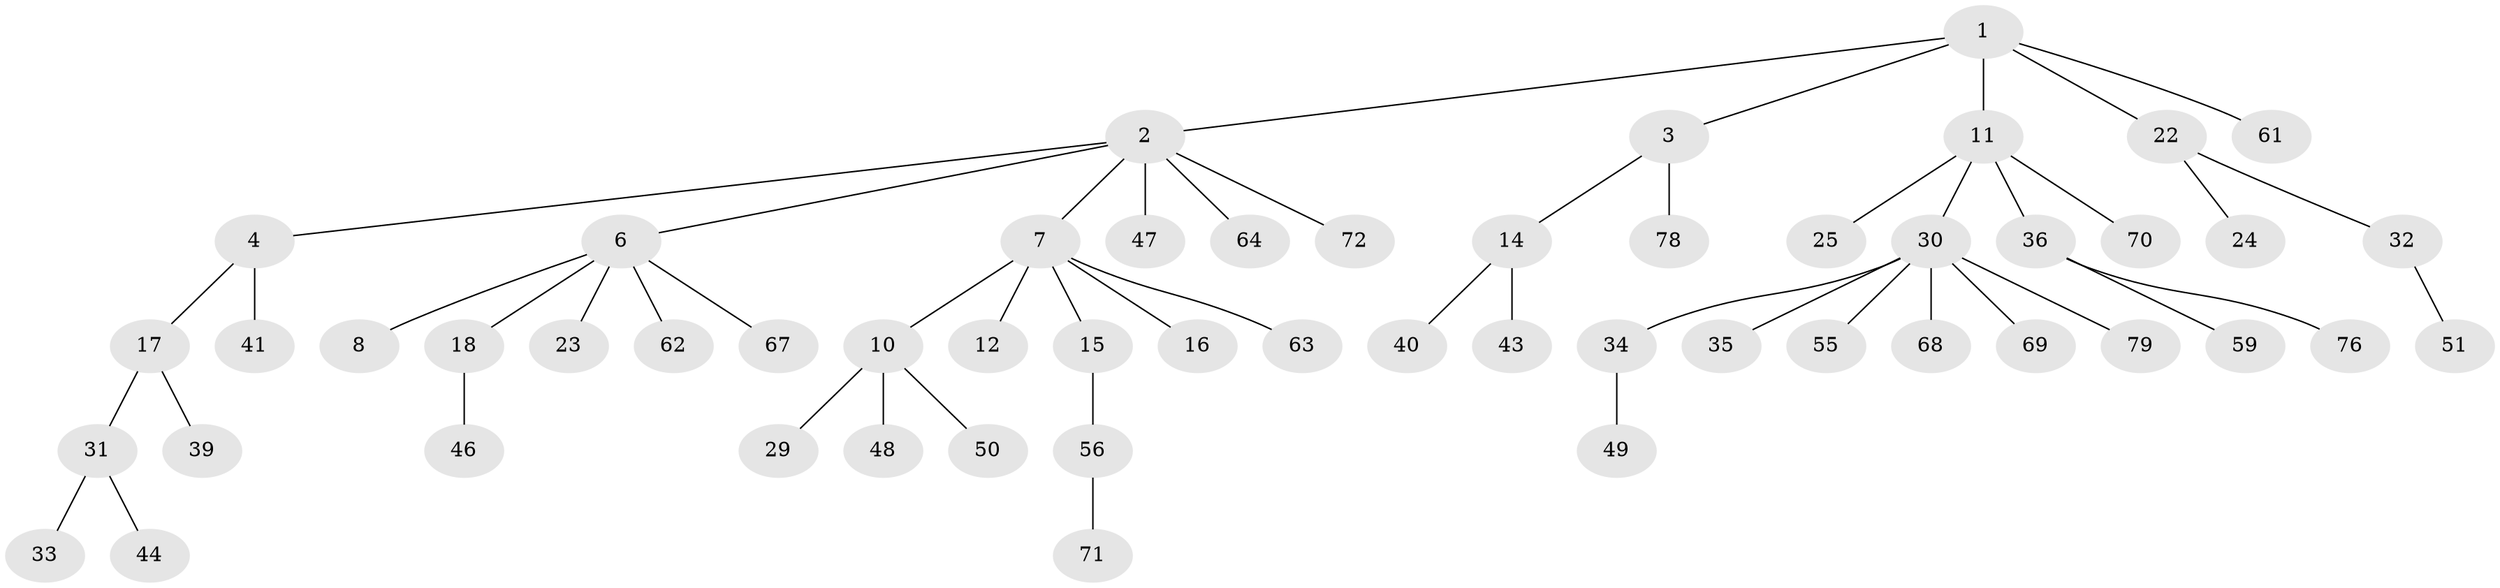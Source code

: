 // Generated by graph-tools (version 1.1) at 2025/24/03/03/25 07:24:07]
// undirected, 54 vertices, 53 edges
graph export_dot {
graph [start="1"]
  node [color=gray90,style=filled];
  1 [super="+54"];
  2 [super="+26"];
  3 [super="+5"];
  4 [super="+19"];
  6 [super="+9"];
  7 [super="+52"];
  8 [super="+20"];
  10 [super="+27"];
  11 [super="+13"];
  12 [super="+28"];
  14;
  15 [super="+45"];
  16;
  17 [super="+21"];
  18 [super="+82"];
  22 [super="+85"];
  23;
  24;
  25 [super="+38"];
  29 [super="+83"];
  30 [super="+42"];
  31 [super="+81"];
  32 [super="+37"];
  33 [super="+57"];
  34 [super="+60"];
  35;
  36 [super="+53"];
  39 [super="+75"];
  40;
  41;
  43;
  44 [super="+66"];
  46;
  47 [super="+80"];
  48 [super="+65"];
  49 [super="+77"];
  50 [super="+58"];
  51;
  55;
  56 [super="+84"];
  59 [super="+74"];
  61;
  62;
  63;
  64;
  67;
  68;
  69;
  70;
  71;
  72 [super="+73"];
  76;
  78;
  79;
  1 -- 2;
  1 -- 3;
  1 -- 11;
  1 -- 22;
  1 -- 61;
  2 -- 4;
  2 -- 6;
  2 -- 7;
  2 -- 64;
  2 -- 72;
  2 -- 47;
  3 -- 14;
  3 -- 78;
  4 -- 17;
  4 -- 41;
  6 -- 8;
  6 -- 18;
  6 -- 23;
  6 -- 62;
  6 -- 67;
  7 -- 10;
  7 -- 12;
  7 -- 15;
  7 -- 16;
  7 -- 63;
  10 -- 29;
  10 -- 48;
  10 -- 50;
  11 -- 25;
  11 -- 36;
  11 -- 70;
  11 -- 30;
  14 -- 40;
  14 -- 43;
  15 -- 56;
  17 -- 39;
  17 -- 31;
  18 -- 46;
  22 -- 24;
  22 -- 32;
  30 -- 34;
  30 -- 35;
  30 -- 68;
  30 -- 69;
  30 -- 55;
  30 -- 79;
  31 -- 33;
  31 -- 44;
  32 -- 51;
  34 -- 49;
  36 -- 59;
  36 -- 76;
  56 -- 71;
}
